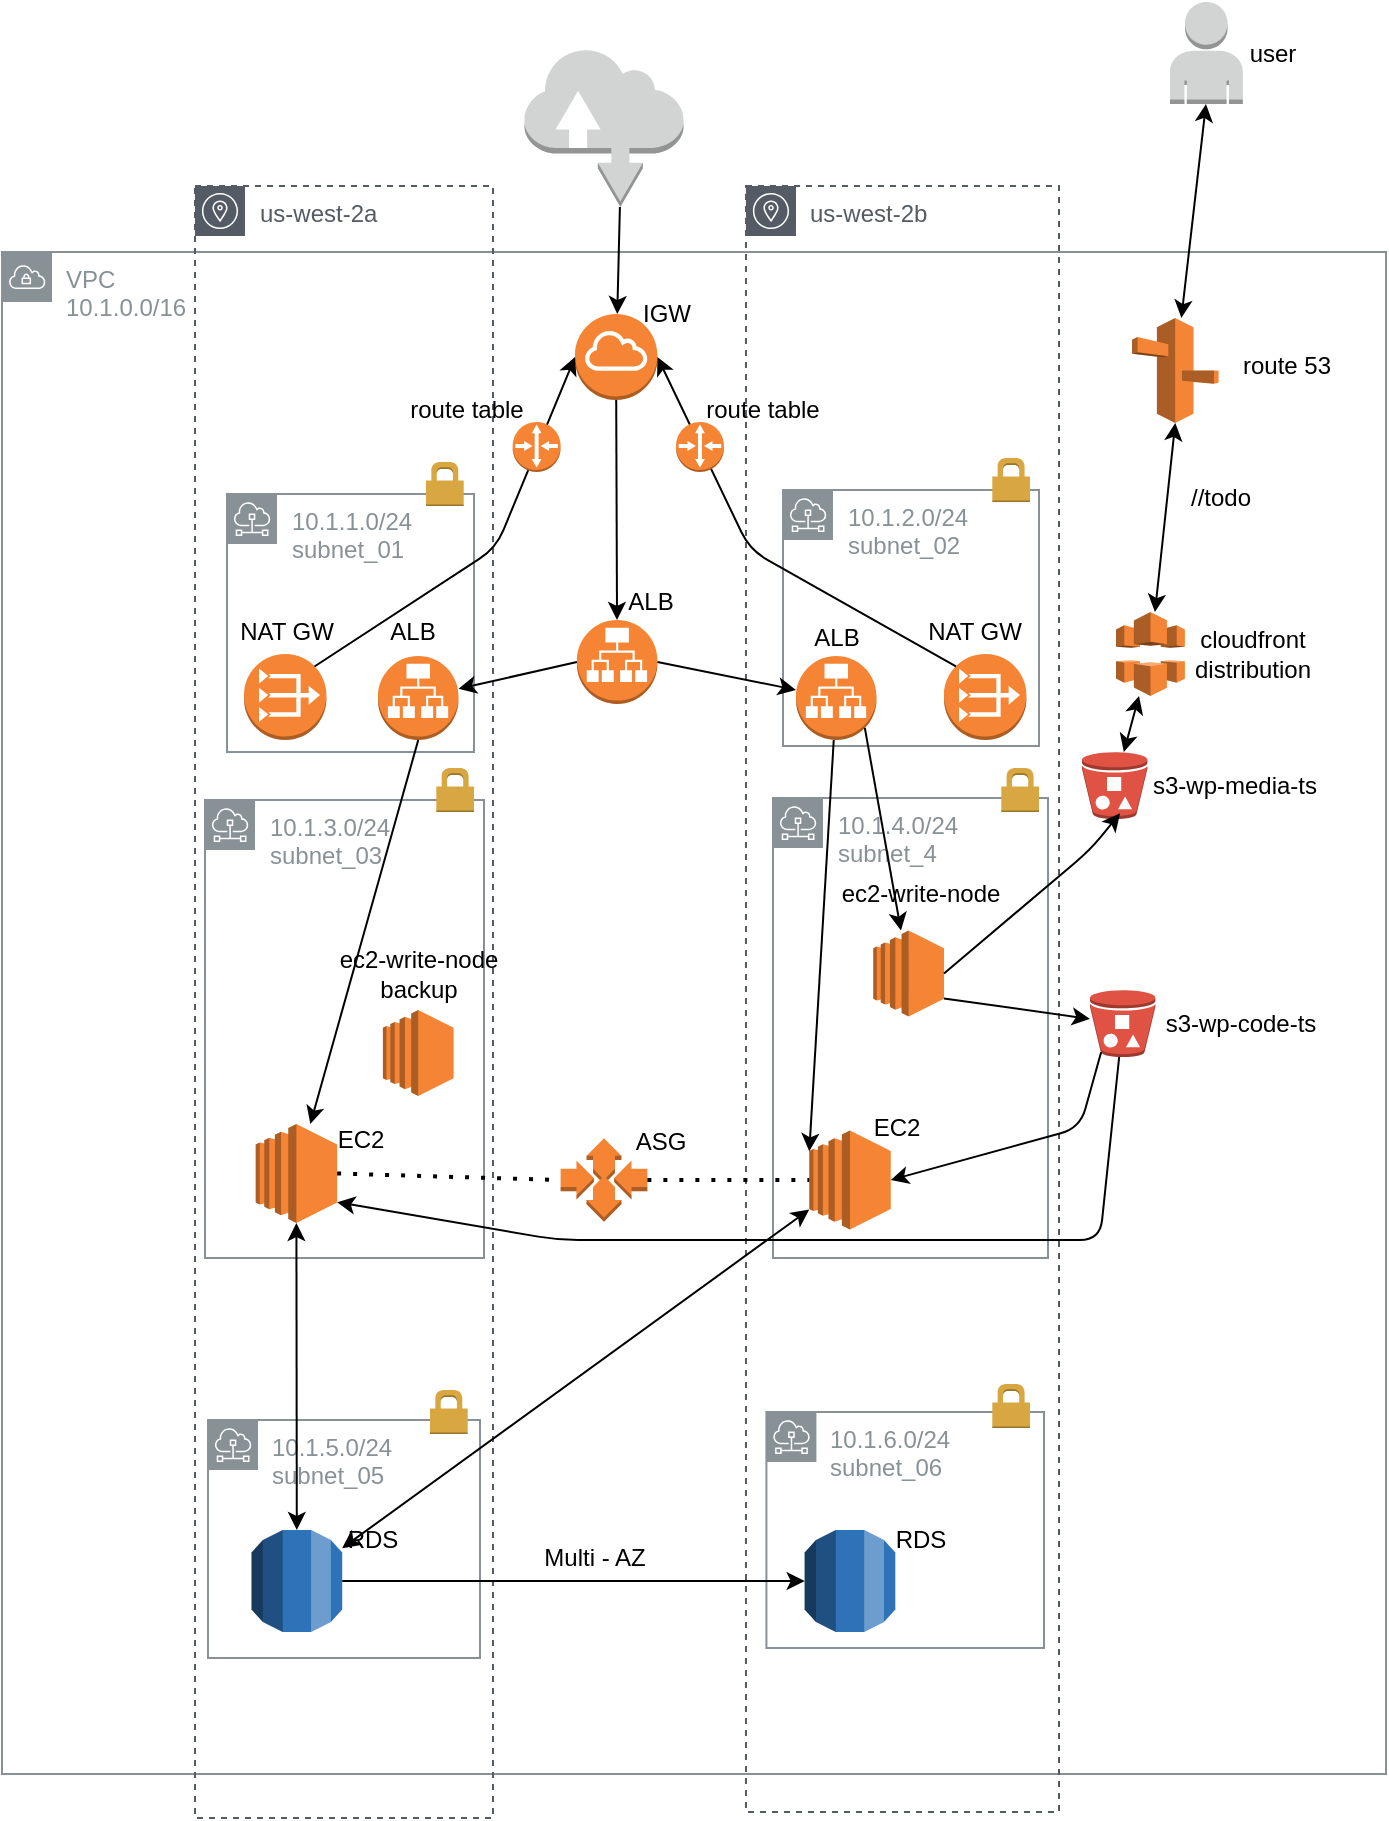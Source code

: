 <mxfile version="14.0.5" type="github"><diagram id="rzrUFIEG0DzhDdMzmfyW" name="Page-1"><mxGraphModel dx="1422" dy="794" grid="0" gridSize="4" guides="1" tooltips="1" connect="1" arrows="1" fold="1" page="1" pageScale="1" pageWidth="827" pageHeight="1169" math="0" shadow="0"><root><mxCell id="0"/><mxCell id="1" parent="0"/><mxCell id="fgW36ntNgNvpVJWIUlN4-9" value="VPC&lt;br&gt;10.1.0.0/16" style="outlineConnect=0;gradientColor=none;html=1;whiteSpace=wrap;fontSize=12;fontStyle=0;shape=mxgraph.aws4.group;grIcon=mxgraph.aws4.group_vpc;strokeColor=#879196;fillColor=none;verticalAlign=top;align=left;spacingLeft=30;fontColor=#879196;dashed=0;" parent="1" vertex="1"><mxGeometry x="119" y="244" width="692" height="761" as="geometry"/></mxCell><mxCell id="fgW36ntNgNvpVJWIUlN4-29" value="us-west-2a" style="outlineConnect=0;gradientColor=none;html=1;whiteSpace=wrap;fontSize=12;fontStyle=0;shape=mxgraph.aws4.group;grIcon=mxgraph.aws4.group_availability_zone;strokeColor=#545B64;fillColor=none;verticalAlign=top;align=left;spacingLeft=30;fontColor=#545B64;dashed=1;" parent="1" vertex="1"><mxGeometry x="215.5" y="211" width="149" height="816" as="geometry"/></mxCell><mxCell id="fgW36ntNgNvpVJWIUlN4-30" value="us-west-2b" style="outlineConnect=0;gradientColor=none;html=1;whiteSpace=wrap;fontSize=12;fontStyle=0;shape=mxgraph.aws4.group;grIcon=mxgraph.aws4.group_availability_zone;strokeColor=#545B64;fillColor=none;verticalAlign=top;align=left;spacingLeft=30;fontColor=#545B64;dashed=1;" parent="1" vertex="1"><mxGeometry x="490.99" y="211" width="156.51" height="813" as="geometry"/></mxCell><mxCell id="fgW36ntNgNvpVJWIUlN4-12" value="10.1.2.0/24&lt;br&gt;subnet_02" style="outlineConnect=0;gradientColor=none;html=1;whiteSpace=wrap;fontSize=12;fontStyle=0;shape=mxgraph.aws4.group;grIcon=mxgraph.aws4.group_subnet;strokeColor=#879196;fillColor=none;verticalAlign=top;align=left;spacingLeft=30;fontColor=#879196;dashed=0;" parent="1" vertex="1"><mxGeometry x="509.5" y="363" width="128" height="128" as="geometry"/></mxCell><mxCell id="fgW36ntNgNvpVJWIUlN4-40" value="10.1.3.0/24&lt;br&gt;subnet_03" style="outlineConnect=0;gradientColor=none;html=1;whiteSpace=wrap;fontSize=12;fontStyle=0;shape=mxgraph.aws4.group;grIcon=mxgraph.aws4.group_subnet;strokeColor=#879196;fillColor=none;verticalAlign=top;align=left;spacingLeft=30;fontColor=#879196;dashed=0;" parent="1" vertex="1"><mxGeometry x="220.5" y="518" width="139.5" height="229" as="geometry"/></mxCell><mxCell id="fgW36ntNgNvpVJWIUlN4-41" value="10.1.4.0/24&lt;br&gt;subnet_4" style="outlineConnect=0;gradientColor=none;html=1;whiteSpace=wrap;fontSize=12;fontStyle=0;shape=mxgraph.aws4.group;grIcon=mxgraph.aws4.group_subnet;strokeColor=#879196;fillColor=none;verticalAlign=top;align=left;spacingLeft=30;fontColor=#879196;dashed=0;" parent="1" vertex="1"><mxGeometry x="504.5" y="517" width="137.5" height="230" as="geometry"/></mxCell><mxCell id="fgW36ntNgNvpVJWIUlN4-10" value="10.1.1.0/24&lt;br&gt;subnet_01" style="outlineConnect=0;gradientColor=none;html=1;whiteSpace=wrap;fontSize=12;fontStyle=0;shape=mxgraph.aws4.group;grIcon=mxgraph.aws4.group_subnet;strokeColor=#879196;fillColor=none;verticalAlign=top;align=left;spacingLeft=30;fontColor=#879196;dashed=0;" parent="1" vertex="1"><mxGeometry x="231.5" y="365" width="123.5" height="129" as="geometry"/></mxCell><mxCell id="fgW36ntNgNvpVJWIUlN4-6" value="" style="outlineConnect=0;dashed=0;verticalLabelPosition=bottom;verticalAlign=top;align=center;html=1;shape=mxgraph.aws3.internet_gateway;fillColor=#F58534;gradientColor=none;" parent="1" vertex="1"><mxGeometry x="405.5" y="275" width="41.21" height="43" as="geometry"/></mxCell><mxCell id="fgW36ntNgNvpVJWIUlN4-13" value="IGW" style="text;html=1;align=center;verticalAlign=middle;resizable=0;points=[];autosize=1;" parent="1" vertex="1"><mxGeometry x="433.5" y="266" width="34" height="18" as="geometry"/></mxCell><mxCell id="fgW36ntNgNvpVJWIUlN4-16" value="" style="outlineConnect=0;dashed=0;verticalLabelPosition=bottom;verticalAlign=top;align=center;html=1;shape=mxgraph.aws3.internet;fillColor=#D2D3D3;gradientColor=none;" parent="1" vertex="1"><mxGeometry x="380.25" y="142" width="79.5" height="79.5" as="geometry"/></mxCell><mxCell id="fgW36ntNgNvpVJWIUlN4-50" value="" style="outlineConnect=0;dashed=0;verticalLabelPosition=bottom;verticalAlign=top;align=center;html=1;shape=mxgraph.aws3.application_load_balancer;fillColor=#F58534;gradientColor=none;" parent="1" vertex="1"><mxGeometry x="516" y="446" width="40.25" height="42" as="geometry"/></mxCell><mxCell id="fgW36ntNgNvpVJWIUlN4-57" value="EC2" style="text;html=1;align=center;verticalAlign=middle;resizable=0;points=[];autosize=1;" parent="1" vertex="1"><mxGeometry x="549.71" y="673" width="33" height="18" as="geometry"/></mxCell><mxCell id="fgW36ntNgNvpVJWIUlN4-58" value="EC2" style="text;html=1;align=center;verticalAlign=middle;resizable=0;points=[];autosize=1;" parent="1" vertex="1"><mxGeometry x="281.21" y="678.5" width="33" height="18" as="geometry"/></mxCell><mxCell id="fgW36ntNgNvpVJWIUlN4-59" value="" style="outlineConnect=0;dashed=0;verticalLabelPosition=bottom;verticalAlign=top;align=center;html=1;shape=mxgraph.aws3.application_load_balancer;fillColor=#F58534;gradientColor=none;" parent="1" vertex="1"><mxGeometry x="406.46" y="428" width="40.25" height="42" as="geometry"/></mxCell><mxCell id="fgW36ntNgNvpVJWIUlN4-61" value="ALB" style="text;html=1;align=center;verticalAlign=middle;resizable=0;points=[];autosize=1;" parent="1" vertex="1"><mxGeometry x="307" y="425" width="33" height="18" as="geometry"/></mxCell><mxCell id="fgW36ntNgNvpVJWIUlN4-62" value="ALB" style="text;html=1;align=center;verticalAlign=middle;resizable=0;points=[];autosize=1;" parent="1" vertex="1"><mxGeometry x="426.75" y="410" width="33" height="18" as="geometry"/></mxCell><mxCell id="fgW36ntNgNvpVJWIUlN4-63" value="ALB" style="text;html=1;align=center;verticalAlign=middle;resizable=0;points=[];autosize=1;" parent="1" vertex="1"><mxGeometry x="519.62" y="428" width="33" height="18" as="geometry"/></mxCell><mxCell id="fgW36ntNgNvpVJWIUlN4-65" value="" style="endArrow=classic;html=1;exitX=0.6;exitY=1;exitDx=0;exitDy=0;exitPerimeter=0;" parent="1" source="fgW36ntNgNvpVJWIUlN4-16" target="fgW36ntNgNvpVJWIUlN4-6" edge="1"><mxGeometry width="50" height="50" relative="1" as="geometry"><mxPoint x="409" y="250" as="sourcePoint"/><mxPoint x="459" y="200" as="targetPoint"/></mxGeometry></mxCell><mxCell id="fgW36ntNgNvpVJWIUlN4-66" value="" style="endArrow=classic;html=1;exitX=0.5;exitY=1;exitDx=0;exitDy=0;exitPerimeter=0;" parent="1" source="fgW36ntNgNvpVJWIUlN4-6" target="fgW36ntNgNvpVJWIUlN4-59" edge="1"><mxGeometry width="50" height="50" relative="1" as="geometry"><mxPoint x="400.32" y="322" as="sourcePoint"/><mxPoint x="399.004" y="375.5" as="targetPoint"/></mxGeometry></mxCell><mxCell id="fgW36ntNgNvpVJWIUlN4-67" value="" style="endArrow=classic;html=1;exitX=1;exitY=0.5;exitDx=0;exitDy=0;exitPerimeter=0;" parent="1" source="fgW36ntNgNvpVJWIUlN4-59" target="fgW36ntNgNvpVJWIUlN4-50" edge="1"><mxGeometry width="50" height="50" relative="1" as="geometry"><mxPoint x="457.355" y="407.0" as="sourcePoint"/><mxPoint x="457.003" y="464.5" as="targetPoint"/></mxGeometry></mxCell><mxCell id="fgW36ntNgNvpVJWIUlN4-69" value="" style="outlineConnect=0;dashed=0;verticalLabelPosition=bottom;verticalAlign=top;align=center;html=1;shape=mxgraph.aws3.vpc_nat_gateway;fillColor=#F58534;gradientColor=none;" parent="1" vertex="1"><mxGeometry x="240" y="445" width="41.21" height="43" as="geometry"/></mxCell><mxCell id="fgW36ntNgNvpVJWIUlN4-70" value="" style="outlineConnect=0;dashed=0;verticalLabelPosition=bottom;verticalAlign=top;align=center;html=1;shape=mxgraph.aws3.vpc_nat_gateway;fillColor=#F58534;gradientColor=none;" parent="1" vertex="1"><mxGeometry x="590" y="445" width="41.21" height="43" as="geometry"/></mxCell><mxCell id="fgW36ntNgNvpVJWIUlN4-71" value="10.1.6.0/24&lt;br&gt;subnet_06" style="outlineConnect=0;gradientColor=none;html=1;whiteSpace=wrap;fontSize=12;fontStyle=0;shape=mxgraph.aws4.group;grIcon=mxgraph.aws4.group_subnet;strokeColor=#879196;fillColor=none;verticalAlign=top;align=left;spacingLeft=30;fontColor=#879196;dashed=0;" parent="1" vertex="1"><mxGeometry x="501.21" y="824" width="138.79" height="118" as="geometry"/></mxCell><mxCell id="fgW36ntNgNvpVJWIUlN4-72" value="10.1.5.0/24&lt;br&gt;subnet_05" style="outlineConnect=0;gradientColor=none;html=1;whiteSpace=wrap;fontSize=12;fontStyle=0;shape=mxgraph.aws4.group;grIcon=mxgraph.aws4.group_subnet;strokeColor=#879196;fillColor=none;verticalAlign=top;align=left;spacingLeft=30;fontColor=#879196;dashed=0;" parent="1" vertex="1"><mxGeometry x="222" y="828" width="136" height="119" as="geometry"/></mxCell><mxCell id="fgW36ntNgNvpVJWIUlN4-73" value="NAT GW" style="text;html=1;align=center;verticalAlign=middle;resizable=0;points=[];autosize=1;" parent="1" vertex="1"><mxGeometry x="576" y="425" width="57" height="18" as="geometry"/></mxCell><mxCell id="fgW36ntNgNvpVJWIUlN4-74" value="NAT GW" style="text;html=1;align=center;verticalAlign=middle;resizable=0;points=[];autosize=1;" parent="1" vertex="1"><mxGeometry x="232.11" y="425" width="57" height="18" as="geometry"/></mxCell><mxCell id="fgW36ntNgNvpVJWIUlN4-68" value="" style="endArrow=classic;html=1;exitX=0;exitY=0.5;exitDx=0;exitDy=0;exitPerimeter=0;" parent="1" source="fgW36ntNgNvpVJWIUlN4-59" target="fgW36ntNgNvpVJWIUlN4-38" edge="1"><mxGeometry width="50" height="50" relative="1" as="geometry"><mxPoint x="434.105" y="326.0" as="sourcePoint"/><mxPoint x="433.753" y="383.5" as="targetPoint"/></mxGeometry></mxCell><mxCell id="fgW36ntNgNvpVJWIUlN4-38" value="" style="outlineConnect=0;dashed=0;verticalLabelPosition=bottom;verticalAlign=top;align=center;html=1;shape=mxgraph.aws3.application_load_balancer;fillColor=#F58534;gradientColor=none;" parent="1" vertex="1"><mxGeometry x="307" y="446" width="40.25" height="42" as="geometry"/></mxCell><mxCell id="fgW36ntNgNvpVJWIUlN4-75" value="" style="outlineConnect=0;dashed=0;verticalLabelPosition=bottom;verticalAlign=top;align=center;html=1;shape=mxgraph.aws3.rds;fillColor=#2E73B8;gradientColor=none;" parent="1" vertex="1"><mxGeometry x="243.78" y="883" width="45.33" height="51" as="geometry"/></mxCell><mxCell id="fgW36ntNgNvpVJWIUlN4-76" value="" style="outlineConnect=0;dashed=0;verticalLabelPosition=bottom;verticalAlign=top;align=center;html=1;shape=mxgraph.aws3.rds;fillColor=#2E73B8;gradientColor=none;" parent="1" vertex="1"><mxGeometry x="520.33" y="883" width="45.33" height="51" as="geometry"/></mxCell><mxCell id="fgW36ntNgNvpVJWIUlN4-78" value="" style="dashed=0;html=1;shape=mxgraph.aws3.permissions;fillColor=#D9A741;gradientColor=none;dashed=0;" parent="1" vertex="1"><mxGeometry x="336.15" y="502" width="18.85" height="22" as="geometry"/></mxCell><mxCell id="fgW36ntNgNvpVJWIUlN4-79" value="" style="dashed=0;html=1;shape=mxgraph.aws3.permissions;fillColor=#D9A741;gradientColor=none;dashed=0;" parent="1" vertex="1"><mxGeometry x="618.65" y="502" width="18.85" height="22" as="geometry"/></mxCell><mxCell id="fgW36ntNgNvpVJWIUlN4-80" value="" style="dashed=0;html=1;shape=mxgraph.aws3.permissions;fillColor=#D9A741;gradientColor=none;dashed=0;" parent="1" vertex="1"><mxGeometry x="614.15" y="347" width="18.85" height="22" as="geometry"/></mxCell><mxCell id="fgW36ntNgNvpVJWIUlN4-81" value="" style="dashed=0;html=1;shape=mxgraph.aws3.permissions;fillColor=#D9A741;gradientColor=none;dashed=0;" parent="1" vertex="1"><mxGeometry x="331.0" y="349" width="18.85" height="22" as="geometry"/></mxCell><mxCell id="fgW36ntNgNvpVJWIUlN4-82" value="" style="dashed=0;html=1;shape=mxgraph.aws3.permissions;fillColor=#D9A741;gradientColor=none;dashed=0;" parent="1" vertex="1"><mxGeometry x="614.15" y="810" width="18.85" height="22" as="geometry"/></mxCell><mxCell id="fgW36ntNgNvpVJWIUlN4-83" value="" style="dashed=0;html=1;shape=mxgraph.aws3.permissions;fillColor=#D9A741;gradientColor=none;dashed=0;" parent="1" vertex="1"><mxGeometry x="333.0" y="813" width="18.85" height="22" as="geometry"/></mxCell><mxCell id="fgW36ntNgNvpVJWIUlN4-84" value="RDS" style="text;html=1;align=center;verticalAlign=middle;resizable=0;points=[];autosize=1;" parent="1" vertex="1"><mxGeometry x="560" y="879" width="35" height="18" as="geometry"/></mxCell><mxCell id="fgW36ntNgNvpVJWIUlN4-85" value="RDS" style="text;html=1;align=center;verticalAlign=middle;resizable=0;points=[];autosize=1;" parent="1" vertex="1"><mxGeometry x="286.56" y="879" width="35" height="18" as="geometry"/></mxCell><mxCell id="fgW36ntNgNvpVJWIUlN4-90" value="" style="outlineConnect=0;dashed=0;verticalLabelPosition=bottom;verticalAlign=top;align=center;html=1;shape=mxgraph.aws3.ec2;fillColor=#F58534;gradientColor=none;" parent="1" vertex="1"><mxGeometry x="245.84" y="680" width="40.72" height="49.5" as="geometry"/></mxCell><mxCell id="fgW36ntNgNvpVJWIUlN4-91" value="" style="outlineConnect=0;dashed=0;verticalLabelPosition=bottom;verticalAlign=top;align=center;html=1;shape=mxgraph.aws3.ec2;fillColor=#F58534;gradientColor=none;" parent="1" vertex="1"><mxGeometry x="522.64" y="683.25" width="40.72" height="49.5" as="geometry"/></mxCell><mxCell id="fgW36ntNgNvpVJWIUlN4-92" value="" style="endArrow=classic;startArrow=classic;html=1;entryX=0.5;entryY=1;entryDx=0;entryDy=0;entryPerimeter=0;" parent="1" source="fgW36ntNgNvpVJWIUlN4-75" target="fgW36ntNgNvpVJWIUlN4-90" edge="1"><mxGeometry width="50" height="50" relative="1" as="geometry"><mxPoint x="208" y="769" as="sourcePoint"/><mxPoint x="258" y="719" as="targetPoint"/></mxGeometry></mxCell><mxCell id="fgW36ntNgNvpVJWIUlN4-100" value="" style="endArrow=classic;html=1;entryX=0;entryY=0.21;entryDx=0;entryDy=0;entryPerimeter=0;" parent="1" source="fgW36ntNgNvpVJWIUlN4-50" target="fgW36ntNgNvpVJWIUlN4-91" edge="1"><mxGeometry width="50" height="50" relative="1" as="geometry"><mxPoint x="407" y="540" as="sourcePoint"/><mxPoint x="457" y="490" as="targetPoint"/></mxGeometry></mxCell><mxCell id="fgW36ntNgNvpVJWIUlN4-101" value="" style="endArrow=classic;html=1;exitX=0.5;exitY=1;exitDx=0;exitDy=0;exitPerimeter=0;" parent="1" source="fgW36ntNgNvpVJWIUlN4-38" target="fgW36ntNgNvpVJWIUlN4-90" edge="1"><mxGeometry width="50" height="50" relative="1" as="geometry"><mxPoint x="317" y="573" as="sourcePoint"/><mxPoint x="367" y="523" as="targetPoint"/></mxGeometry></mxCell><mxCell id="fgW36ntNgNvpVJWIUlN4-102" value="" style="outlineConnect=0;dashed=0;verticalLabelPosition=bottom;verticalAlign=top;align=center;html=1;shape=mxgraph.aws3.auto_scaling;fillColor=#F58534;gradientColor=none;" parent="1" vertex="1"><mxGeometry x="398.3" y="687.13" width="43.39" height="41.75" as="geometry"/></mxCell><mxCell id="fgW36ntNgNvpVJWIUlN4-103" value="" style="endArrow=none;dashed=1;html=1;dashPattern=1 3;strokeWidth=2;entryX=0;entryY=0.5;entryDx=0;entryDy=0;entryPerimeter=0;exitX=1;exitY=0.5;exitDx=0;exitDy=0;exitPerimeter=0;" parent="1" source="fgW36ntNgNvpVJWIUlN4-90" target="fgW36ntNgNvpVJWIUlN4-102" edge="1"><mxGeometry width="50" height="50" relative="1" as="geometry"><mxPoint x="271" y="783" as="sourcePoint"/><mxPoint x="321" y="733" as="targetPoint"/></mxGeometry></mxCell><mxCell id="fgW36ntNgNvpVJWIUlN4-104" value="" style="endArrow=none;dashed=1;html=1;dashPattern=1 3;strokeWidth=2;exitX=1;exitY=0.5;exitDx=0;exitDy=0;exitPerimeter=0;" parent="1" source="fgW36ntNgNvpVJWIUlN4-102" target="fgW36ntNgNvpVJWIUlN4-91" edge="1"><mxGeometry width="50" height="50" relative="1" as="geometry"><mxPoint x="417" y="811" as="sourcePoint"/><mxPoint x="467" y="761" as="targetPoint"/></mxGeometry></mxCell><mxCell id="fgW36ntNgNvpVJWIUlN4-105" value="ASG" style="text;html=1;align=center;verticalAlign=middle;resizable=0;points=[];autosize=1;" parent="1" vertex="1"><mxGeometry x="430" y="680" width="35" height="18" as="geometry"/></mxCell><mxCell id="fgW36ntNgNvpVJWIUlN4-108" value="" style="endArrow=classic;html=1;exitX=1;exitY=0.5;exitDx=0;exitDy=0;exitPerimeter=0;" parent="1" source="fgW36ntNgNvpVJWIUlN4-75" target="fgW36ntNgNvpVJWIUlN4-76" edge="1"><mxGeometry width="50" height="50" relative="1" as="geometry"><mxPoint x="388" y="1105" as="sourcePoint"/><mxPoint x="438" y="1055" as="targetPoint"/></mxGeometry></mxCell><mxCell id="fgW36ntNgNvpVJWIUlN4-109" value="Multi - AZ" style="text;html=1;align=center;verticalAlign=middle;resizable=0;points=[];autosize=1;" parent="1" vertex="1"><mxGeometry x="384.75" y="888" width="61" height="18" as="geometry"/></mxCell><mxCell id="fgW36ntNgNvpVJWIUlN4-110" value="" style="endArrow=classic;html=1;entryX=1;entryY=0.5;entryDx=0;entryDy=0;entryPerimeter=0;exitX=0.145;exitY=0.145;exitDx=0;exitDy=0;exitPerimeter=0;" parent="1" source="fgW36ntNgNvpVJWIUlN4-70" target="fgW36ntNgNvpVJWIUlN4-6" edge="1"><mxGeometry width="50" height="50" relative="1" as="geometry"><mxPoint x="487" y="331" as="sourcePoint"/><mxPoint x="537" y="281" as="targetPoint"/><Array as="points"><mxPoint x="493" y="393"/></Array></mxGeometry></mxCell><mxCell id="fgW36ntNgNvpVJWIUlN4-111" value="" style="endArrow=classic;html=1;entryX=0;entryY=0.5;entryDx=0;entryDy=0;entryPerimeter=0;exitX=0.855;exitY=0.145;exitDx=0;exitDy=0;exitPerimeter=0;" parent="1" source="fgW36ntNgNvpVJWIUlN4-69" target="fgW36ntNgNvpVJWIUlN4-6" edge="1"><mxGeometry width="50" height="50" relative="1" as="geometry"><mxPoint x="313" y="320" as="sourcePoint"/><mxPoint x="363" y="270" as="targetPoint"/><Array as="points"><mxPoint x="366" y="392"/></Array></mxGeometry></mxCell><mxCell id="Wy2JTJEjo5nOgJIPvcWn-2" value="" style="outlineConnect=0;dashed=0;verticalLabelPosition=bottom;verticalAlign=top;align=center;html=1;shape=mxgraph.aws3.router;fillColor=#F58534;gradientColor=none;" parent="1" vertex="1"><mxGeometry x="456" y="329" width="23.96" height="25" as="geometry"/></mxCell><mxCell id="Wy2JTJEjo5nOgJIPvcWn-3" value="" style="outlineConnect=0;dashed=0;verticalLabelPosition=bottom;verticalAlign=top;align=center;html=1;shape=mxgraph.aws3.router;fillColor=#F58534;gradientColor=none;" parent="1" vertex="1"><mxGeometry x="374.34" y="329" width="23.96" height="25" as="geometry"/></mxCell><mxCell id="Wy2JTJEjo5nOgJIPvcWn-5" value="route table" style="text;html=1;align=center;verticalAlign=middle;resizable=0;points=[];autosize=1;" parent="1" vertex="1"><mxGeometry x="317.75" y="314" width="67" height="18" as="geometry"/></mxCell><mxCell id="Wy2JTJEjo5nOgJIPvcWn-6" value="route table" style="text;html=1;align=center;verticalAlign=middle;resizable=0;points=[];autosize=1;" parent="1" vertex="1"><mxGeometry x="465" y="314" width="67" height="18" as="geometry"/></mxCell><mxCell id="Wy2JTJEjo5nOgJIPvcWn-7" value="s3-wp-media-ts" style="text;html=1;align=center;verticalAlign=middle;resizable=0;points=[];autosize=1;" parent="1" vertex="1"><mxGeometry x="688.68" y="502" width="92" height="18" as="geometry"/></mxCell><mxCell id="Wy2JTJEjo5nOgJIPvcWn-8" value="s3-wp-code-ts" style="text;html=1;align=center;verticalAlign=middle;resizable=0;points=[];autosize=1;" parent="1" vertex="1"><mxGeometry x="695.68" y="620.75" width="85" height="18" as="geometry"/></mxCell><mxCell id="Wy2JTJEjo5nOgJIPvcWn-9" value="" style="outlineConnect=0;dashed=0;verticalLabelPosition=bottom;verticalAlign=top;align=center;html=1;shape=mxgraph.aws3.bucket_with_objects;fillColor=#E05243;gradientColor=none;" parent="1" vertex="1"><mxGeometry x="659" y="494" width="32.68" height="33.5" as="geometry"/></mxCell><mxCell id="Wy2JTJEjo5nOgJIPvcWn-10" value="" style="outlineConnect=0;dashed=0;verticalLabelPosition=bottom;verticalAlign=top;align=center;html=1;shape=mxgraph.aws3.bucket_with_objects;fillColor=#E05243;gradientColor=none;" parent="1" vertex="1"><mxGeometry x="663" y="613" width="32.68" height="33.5" as="geometry"/></mxCell><mxCell id="Wy2JTJEjo5nOgJIPvcWn-11" value="" style="outlineConnect=0;dashed=0;verticalLabelPosition=bottom;verticalAlign=top;align=center;html=1;shape=mxgraph.aws3.cloudfront;fillColor=#F58536;gradientColor=none;" parent="1" vertex="1"><mxGeometry x="676" y="424" width="34.45" height="42" as="geometry"/></mxCell><mxCell id="Wy2JTJEjo5nOgJIPvcWn-12" value="cloudfront&lt;br&gt;distribution" style="text;html=1;align=center;verticalAlign=middle;resizable=0;points=[];autosize=1;" parent="1" vertex="1"><mxGeometry x="710.45" y="429" width="68" height="32" as="geometry"/></mxCell><mxCell id="Wy2JTJEjo5nOgJIPvcWn-13" value="" style="outlineConnect=0;dashed=0;verticalLabelPosition=bottom;verticalAlign=top;align=center;html=1;shape=mxgraph.aws3.ec2;fillColor=#F58534;gradientColor=none;" parent="1" vertex="1"><mxGeometry x="554.63" y="583.25" width="35.37" height="43" as="geometry"/></mxCell><mxCell id="Wy2JTJEjo5nOgJIPvcWn-14" value="ec2-write-node" style="text;html=1;align=center;verticalAlign=middle;resizable=0;points=[];autosize=1;" parent="1" vertex="1"><mxGeometry x="533" y="556" width="89" height="18" as="geometry"/></mxCell><mxCell id="Wy2JTJEjo5nOgJIPvcWn-15" value="" style="endArrow=classic;html=1;exitX=1;exitY=0.79;exitDx=0;exitDy=0;exitPerimeter=0;" parent="1" source="Wy2JTJEjo5nOgJIPvcWn-13" target="Wy2JTJEjo5nOgJIPvcWn-10" edge="1"><mxGeometry width="50" height="50" relative="1" as="geometry"><mxPoint x="595" y="570" as="sourcePoint"/><mxPoint x="645" y="520" as="targetPoint"/></mxGeometry></mxCell><mxCell id="Wy2JTJEjo5nOgJIPvcWn-16" value="" style="endArrow=classic;startArrow=classic;html=1;" parent="1" source="Wy2JTJEjo5nOgJIPvcWn-9" target="Wy2JTJEjo5nOgJIPvcWn-11" edge="1"><mxGeometry width="50" height="50" relative="1" as="geometry"><mxPoint x="693" y="435" as="sourcePoint"/><mxPoint x="743" y="385" as="targetPoint"/></mxGeometry></mxCell><mxCell id="Wy2JTJEjo5nOgJIPvcWn-17" value="" style="endArrow=classic;html=1;exitX=0.17;exitY=0.93;exitDx=0;exitDy=0;exitPerimeter=0;entryX=1;entryY=0.5;entryDx=0;entryDy=0;entryPerimeter=0;" parent="1" source="Wy2JTJEjo5nOgJIPvcWn-10" target="fgW36ntNgNvpVJWIUlN4-91" edge="1"><mxGeometry width="50" height="50" relative="1" as="geometry"><mxPoint x="675" y="682" as="sourcePoint"/><mxPoint x="725" y="632" as="targetPoint"/><Array as="points"><mxPoint x="658" y="682"/></Array></mxGeometry></mxCell><mxCell id="Wy2JTJEjo5nOgJIPvcWn-18" value="" style="endArrow=classic;html=1;entryX=1;entryY=0.79;entryDx=0;entryDy=0;entryPerimeter=0;" parent="1" source="Wy2JTJEjo5nOgJIPvcWn-10" target="fgW36ntNgNvpVJWIUlN4-90" edge="1"><mxGeometry width="50" height="50" relative="1" as="geometry"><mxPoint x="699" y="705" as="sourcePoint"/><mxPoint x="749" y="655" as="targetPoint"/><Array as="points"><mxPoint x="668" y="738"/><mxPoint x="397" y="738"/></Array></mxGeometry></mxCell><mxCell id="Wy2JTJEjo5nOgJIPvcWn-20" value="" style="endArrow=classic;html=1;exitX=1;exitY=0.5;exitDx=0;exitDy=0;exitPerimeter=0;entryX=0.583;entryY=0.916;entryDx=0;entryDy=0;entryPerimeter=0;" parent="1" source="Wy2JTJEjo5nOgJIPvcWn-13" target="Wy2JTJEjo5nOgJIPvcWn-9" edge="1"><mxGeometry width="50" height="50" relative="1" as="geometry"><mxPoint x="680" y="554" as="sourcePoint"/><mxPoint x="730" y="504" as="targetPoint"/><Array as="points"><mxPoint x="663" y="543"/></Array></mxGeometry></mxCell><mxCell id="Wy2JTJEjo5nOgJIPvcWn-21" value="" style="outlineConnect=0;dashed=0;verticalLabelPosition=bottom;verticalAlign=top;align=center;html=1;shape=mxgraph.aws3.route_53;fillColor=#F58536;gradientColor=none;" parent="1" vertex="1"><mxGeometry x="684" y="277" width="43.29" height="52.5" as="geometry"/></mxCell><mxCell id="Wy2JTJEjo5nOgJIPvcWn-22" value="route 53" style="text;html=1;align=center;verticalAlign=middle;resizable=0;points=[];autosize=1;" parent="1" vertex="1"><mxGeometry x="734.0" y="292" width="54" height="18" as="geometry"/></mxCell><mxCell id="Wy2JTJEjo5nOgJIPvcWn-24" value="" style="endArrow=classic;startArrow=classic;html=1;entryX=0.5;entryY=1;entryDx=0;entryDy=0;entryPerimeter=0;" parent="1" source="Wy2JTJEjo5nOgJIPvcWn-11" target="Wy2JTJEjo5nOgJIPvcWn-21" edge="1"><mxGeometry width="50" height="50" relative="1" as="geometry"><mxPoint x="684" y="416" as="sourcePoint"/><mxPoint x="734" y="366" as="targetPoint"/></mxGeometry></mxCell><mxCell id="Wy2JTJEjo5nOgJIPvcWn-25" value="//todo" style="text;html=1;align=center;verticalAlign=middle;resizable=0;points=[];autosize=1;" parent="1" vertex="1"><mxGeometry x="708" y="358" width="40" height="18" as="geometry"/></mxCell><mxCell id="Wy2JTJEjo5nOgJIPvcWn-27" value="" style="endArrow=classic;startArrow=classic;html=1;" parent="1" source="Wy2JTJEjo5nOgJIPvcWn-21" edge="1"><mxGeometry width="50" height="50" relative="1" as="geometry"><mxPoint x="678" y="203" as="sourcePoint"/><mxPoint x="721" y="170" as="targetPoint"/></mxGeometry></mxCell><mxCell id="Wy2JTJEjo5nOgJIPvcWn-28" value="" style="outlineConnect=0;dashed=0;verticalLabelPosition=bottom;verticalAlign=top;align=center;html=1;shape=mxgraph.aws3.user;fillColor=#D2D3D3;gradientColor=none;" parent="1" vertex="1"><mxGeometry x="703" y="119" width="36.43" height="51" as="geometry"/></mxCell><mxCell id="Wy2JTJEjo5nOgJIPvcWn-29" value="user" style="text;html=1;align=center;verticalAlign=middle;resizable=0;points=[];autosize=1;" parent="1" vertex="1"><mxGeometry x="737" y="136" width="33" height="18" as="geometry"/></mxCell><mxCell id="xpse6XwSsWlsktQS9DOF-1" value="" style="outlineConnect=0;dashed=0;verticalLabelPosition=bottom;verticalAlign=top;align=center;html=1;shape=mxgraph.aws3.ec2;fillColor=#F58534;gradientColor=none;" parent="1" vertex="1"><mxGeometry x="309.44" y="623" width="35.37" height="43" as="geometry"/></mxCell><mxCell id="xpse6XwSsWlsktQS9DOF-2" value="ec2-write-node&lt;br&gt;backup" style="text;html=1;align=center;verticalAlign=middle;resizable=0;points=[];autosize=1;" parent="1" vertex="1"><mxGeometry x="282.63" y="588.75" width="89" height="32" as="geometry"/></mxCell><mxCell id="LAc6QvzL3f4LQzVLIZwU-1" value="" style="endArrow=classic;html=1;exitX=0.855;exitY=0.855;exitDx=0;exitDy=0;exitPerimeter=0;" parent="1" source="fgW36ntNgNvpVJWIUlN4-50" target="Wy2JTJEjo5nOgJIPvcWn-13" edge="1"><mxGeometry width="50" height="50" relative="1" as="geometry"><mxPoint x="560" y="534" as="sourcePoint"/><mxPoint x="610" y="484" as="targetPoint"/></mxGeometry></mxCell><mxCell id="_d8OHby894n3vNK--7CA-1" value="" style="endArrow=classic;startArrow=classic;html=1;" parent="1" source="fgW36ntNgNvpVJWIUlN4-75" target="fgW36ntNgNvpVJWIUlN4-91" edge="1"><mxGeometry width="50" height="50" relative="1" as="geometry"><mxPoint x="405" y="817" as="sourcePoint"/><mxPoint x="455" y="767" as="targetPoint"/></mxGeometry></mxCell></root></mxGraphModel></diagram></mxfile>